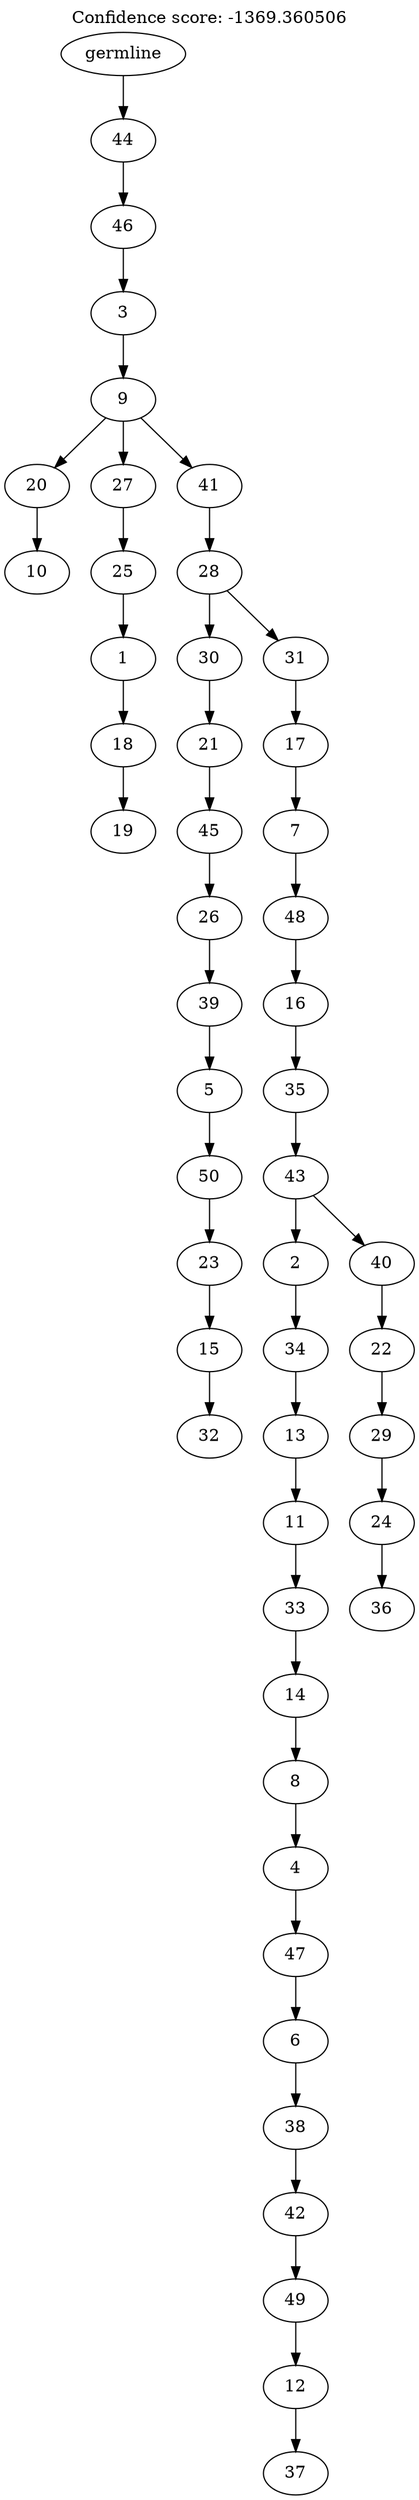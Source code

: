 digraph g {
	"49" -> "50";
	"50" [label="10"];
	"47" -> "48";
	"48" [label="19"];
	"46" -> "47";
	"47" [label="18"];
	"45" -> "46";
	"46" [label="1"];
	"44" -> "45";
	"45" [label="25"];
	"42" -> "43";
	"43" [label="32"];
	"41" -> "42";
	"42" [label="15"];
	"40" -> "41";
	"41" [label="23"];
	"39" -> "40";
	"40" [label="50"];
	"38" -> "39";
	"39" [label="5"];
	"37" -> "38";
	"38" [label="39"];
	"36" -> "37";
	"37" [label="26"];
	"35" -> "36";
	"36" [label="45"];
	"34" -> "35";
	"35" [label="21"];
	"32" -> "33";
	"33" [label="37"];
	"31" -> "32";
	"32" [label="12"];
	"30" -> "31";
	"31" [label="49"];
	"29" -> "30";
	"30" [label="42"];
	"28" -> "29";
	"29" [label="38"];
	"27" -> "28";
	"28" [label="6"];
	"26" -> "27";
	"27" [label="47"];
	"25" -> "26";
	"26" [label="4"];
	"24" -> "25";
	"25" [label="8"];
	"23" -> "24";
	"24" [label="14"];
	"22" -> "23";
	"23" [label="33"];
	"21" -> "22";
	"22" [label="11"];
	"20" -> "21";
	"21" [label="13"];
	"19" -> "20";
	"20" [label="34"];
	"17" -> "18";
	"18" [label="36"];
	"16" -> "17";
	"17" [label="24"];
	"15" -> "16";
	"16" [label="29"];
	"14" -> "15";
	"15" [label="22"];
	"13" -> "14";
	"14" [label="40"];
	"13" -> "19";
	"19" [label="2"];
	"12" -> "13";
	"13" [label="43"];
	"11" -> "12";
	"12" [label="35"];
	"10" -> "11";
	"11" [label="16"];
	"9" -> "10";
	"10" [label="48"];
	"8" -> "9";
	"9" [label="7"];
	"7" -> "8";
	"8" [label="17"];
	"6" -> "7";
	"7" [label="31"];
	"6" -> "34";
	"34" [label="30"];
	"5" -> "6";
	"6" [label="28"];
	"4" -> "5";
	"5" [label="41"];
	"4" -> "44";
	"44" [label="27"];
	"4" -> "49";
	"49" [label="20"];
	"3" -> "4";
	"4" [label="9"];
	"2" -> "3";
	"3" [label="3"];
	"1" -> "2";
	"2" [label="46"];
	"0" -> "1";
	"1" [label="44"];
	"0" [label="germline"];
	labelloc="t";
	label="Confidence score: -1369.360506";
}
